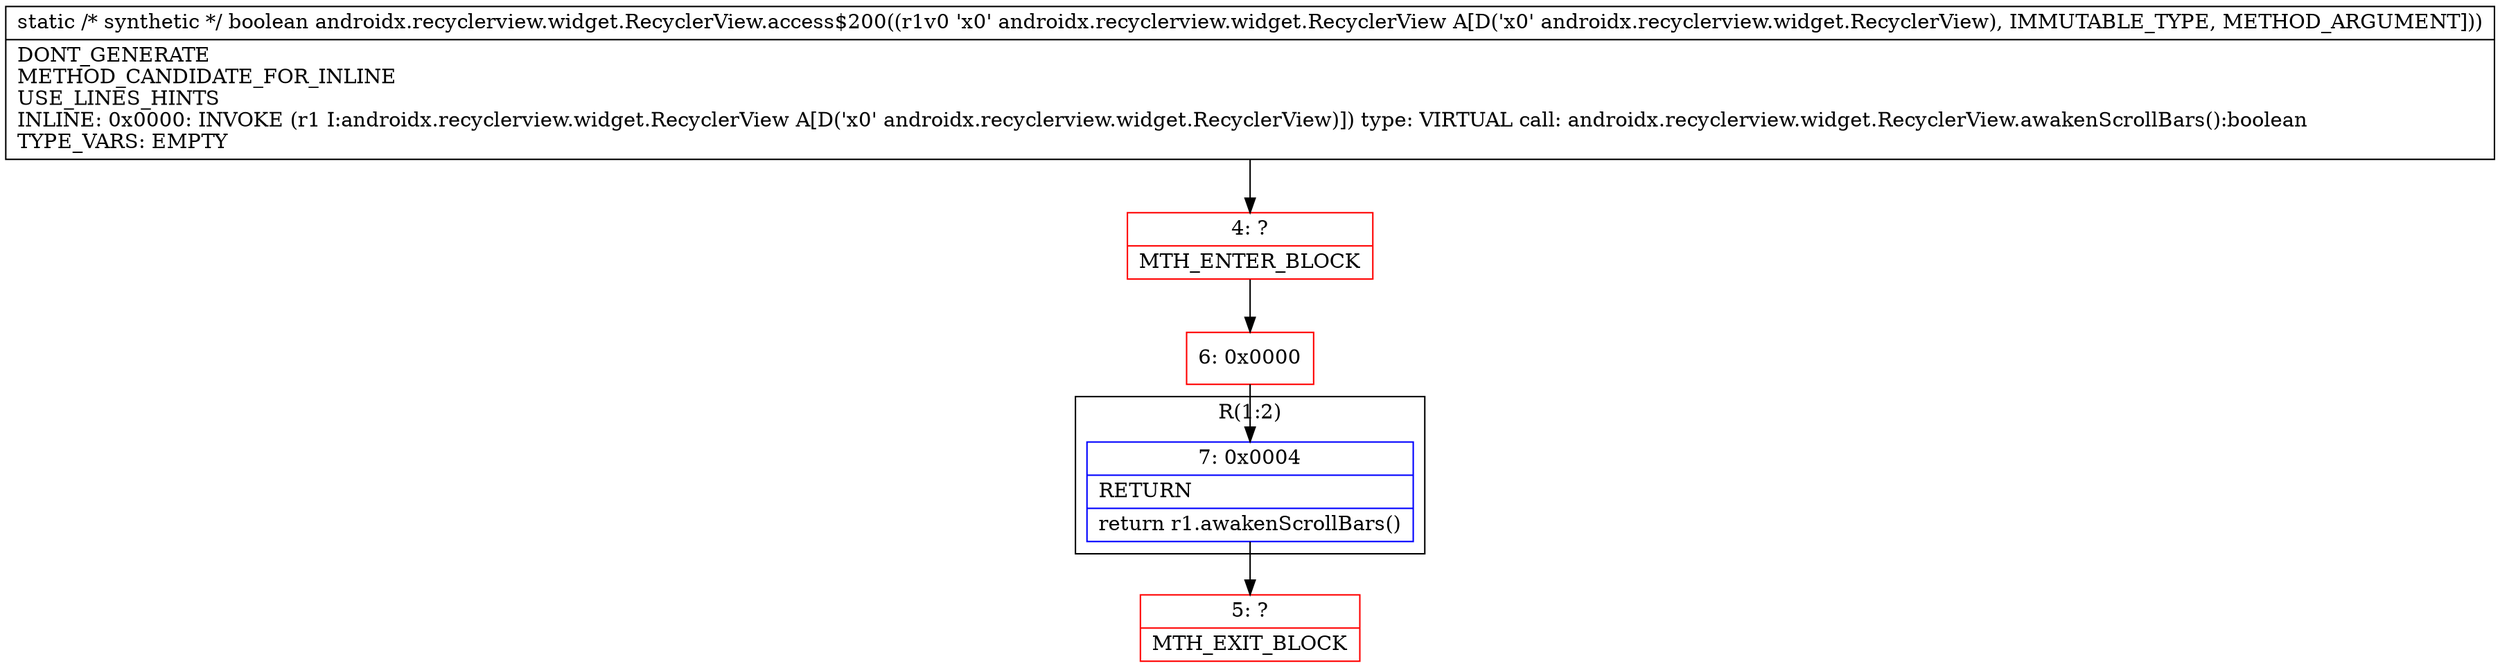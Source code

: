 digraph "CFG forandroidx.recyclerview.widget.RecyclerView.access$200(Landroidx\/recyclerview\/widget\/RecyclerView;)Z" {
subgraph cluster_Region_518306464 {
label = "R(1:2)";
node [shape=record,color=blue];
Node_7 [shape=record,label="{7\:\ 0x0004|RETURN\l|return r1.awakenScrollBars()\l}"];
}
Node_4 [shape=record,color=red,label="{4\:\ ?|MTH_ENTER_BLOCK\l}"];
Node_6 [shape=record,color=red,label="{6\:\ 0x0000}"];
Node_5 [shape=record,color=red,label="{5\:\ ?|MTH_EXIT_BLOCK\l}"];
MethodNode[shape=record,label="{static \/* synthetic *\/ boolean androidx.recyclerview.widget.RecyclerView.access$200((r1v0 'x0' androidx.recyclerview.widget.RecyclerView A[D('x0' androidx.recyclerview.widget.RecyclerView), IMMUTABLE_TYPE, METHOD_ARGUMENT]))  | DONT_GENERATE\lMETHOD_CANDIDATE_FOR_INLINE\lUSE_LINES_HINTS\lINLINE: 0x0000: INVOKE  (r1 I:androidx.recyclerview.widget.RecyclerView A[D('x0' androidx.recyclerview.widget.RecyclerView)]) type: VIRTUAL call: androidx.recyclerview.widget.RecyclerView.awakenScrollBars():boolean\lTYPE_VARS: EMPTY\l}"];
MethodNode -> Node_4;Node_7 -> Node_5;
Node_4 -> Node_6;
Node_6 -> Node_7;
}

